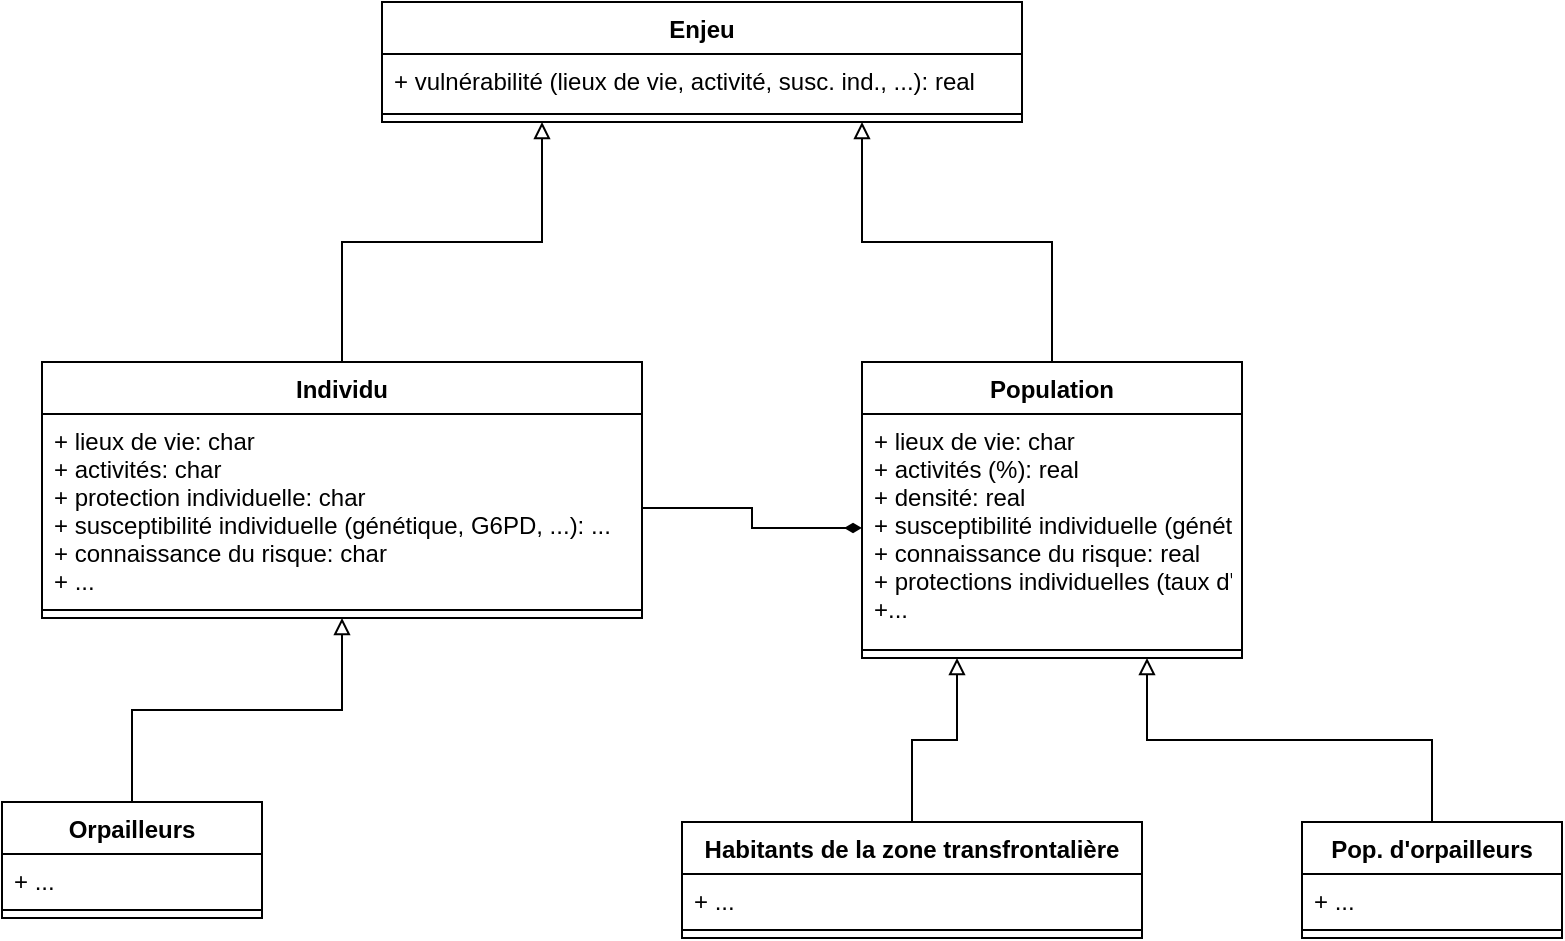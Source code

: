 <mxfile version="18.0.5" type="github">
  <diagram id="p6t1xGRjiH8hZAtJBaEH" name="Page-1">
    <mxGraphModel dx="1355" dy="777" grid="1" gridSize="10" guides="1" tooltips="1" connect="1" arrows="1" fold="1" page="1" pageScale="1" pageWidth="827" pageHeight="1169" math="0" shadow="0">
      <root>
        <mxCell id="0" />
        <mxCell id="1" parent="0" />
        <mxCell id="fkNfoiBsVdpP70R4Vi2L-1" value="Enjeu" style="swimlane;fontStyle=1;align=center;verticalAlign=top;childLayout=stackLayout;horizontal=1;startSize=26;horizontalStack=0;resizeParent=1;resizeParentMax=0;resizeLast=0;collapsible=1;marginBottom=0;" vertex="1" parent="1">
          <mxGeometry x="210" y="190" width="320" height="60" as="geometry" />
        </mxCell>
        <mxCell id="fkNfoiBsVdpP70R4Vi2L-2" value="+ vulnérabilité (lieux de vie, activité, susc. ind., ...): real" style="text;strokeColor=none;fillColor=none;align=left;verticalAlign=top;spacingLeft=4;spacingRight=4;overflow=hidden;rotatable=0;points=[[0,0.5],[1,0.5]];portConstraint=eastwest;" vertex="1" parent="fkNfoiBsVdpP70R4Vi2L-1">
          <mxGeometry y="26" width="320" height="26" as="geometry" />
        </mxCell>
        <mxCell id="fkNfoiBsVdpP70R4Vi2L-3" value="" style="line;strokeWidth=1;fillColor=none;align=left;verticalAlign=middle;spacingTop=-1;spacingLeft=3;spacingRight=3;rotatable=0;labelPosition=right;points=[];portConstraint=eastwest;" vertex="1" parent="fkNfoiBsVdpP70R4Vi2L-1">
          <mxGeometry y="52" width="320" height="8" as="geometry" />
        </mxCell>
        <mxCell id="fkNfoiBsVdpP70R4Vi2L-10" style="edgeStyle=orthogonalEdgeStyle;rounded=0;orthogonalLoop=1;jettySize=auto;html=1;exitX=0.5;exitY=0;exitDx=0;exitDy=0;entryX=0.25;entryY=1;entryDx=0;entryDy=0;endArrow=block;endFill=0;" edge="1" parent="1" source="fkNfoiBsVdpP70R4Vi2L-4" target="fkNfoiBsVdpP70R4Vi2L-1">
          <mxGeometry relative="1" as="geometry" />
        </mxCell>
        <mxCell id="fkNfoiBsVdpP70R4Vi2L-4" value="Individu" style="swimlane;fontStyle=1;align=center;verticalAlign=top;childLayout=stackLayout;horizontal=1;startSize=26;horizontalStack=0;resizeParent=1;resizeParentMax=0;resizeLast=0;collapsible=1;marginBottom=0;" vertex="1" parent="1">
          <mxGeometry x="40" y="370" width="300" height="128" as="geometry" />
        </mxCell>
        <mxCell id="fkNfoiBsVdpP70R4Vi2L-5" value="+ lieux de vie: char&#xa;+ activités: char&#xa;+ protection individuelle: char&#xa;+ susceptibilité individuelle (génétique, G6PD, ...): ...&#xa;+ connaissance du risque: char&#xa;+ ..." style="text;strokeColor=none;fillColor=none;align=left;verticalAlign=top;spacingLeft=4;spacingRight=4;overflow=hidden;rotatable=0;points=[[0,0.5],[1,0.5]];portConstraint=eastwest;" vertex="1" parent="fkNfoiBsVdpP70R4Vi2L-4">
          <mxGeometry y="26" width="300" height="94" as="geometry" />
        </mxCell>
        <mxCell id="fkNfoiBsVdpP70R4Vi2L-6" value="" style="line;strokeWidth=1;fillColor=none;align=left;verticalAlign=middle;spacingTop=-1;spacingLeft=3;spacingRight=3;rotatable=0;labelPosition=right;points=[];portConstraint=eastwest;" vertex="1" parent="fkNfoiBsVdpP70R4Vi2L-4">
          <mxGeometry y="120" width="300" height="8" as="geometry" />
        </mxCell>
        <mxCell id="fkNfoiBsVdpP70R4Vi2L-11" style="edgeStyle=orthogonalEdgeStyle;rounded=0;orthogonalLoop=1;jettySize=auto;html=1;exitX=0.5;exitY=0;exitDx=0;exitDy=0;entryX=0.75;entryY=1;entryDx=0;entryDy=0;endArrow=block;endFill=0;" edge="1" parent="1" source="fkNfoiBsVdpP70R4Vi2L-7" target="fkNfoiBsVdpP70R4Vi2L-1">
          <mxGeometry relative="1" as="geometry" />
        </mxCell>
        <mxCell id="fkNfoiBsVdpP70R4Vi2L-7" value="Population" style="swimlane;fontStyle=1;align=center;verticalAlign=top;childLayout=stackLayout;horizontal=1;startSize=26;horizontalStack=0;resizeParent=1;resizeParentMax=0;resizeLast=0;collapsible=1;marginBottom=0;" vertex="1" parent="1">
          <mxGeometry x="450" y="370" width="190" height="148" as="geometry" />
        </mxCell>
        <mxCell id="fkNfoiBsVdpP70R4Vi2L-8" value="+ lieux de vie: char&#xa;+ activités (%): real&#xa;+ densité: real&#xa;+ susceptibilité individuelle (génétique, G6PD, ...) (taux): real&#xa;+ connaissance du risque: real&#xa;+ protections individuelles (taux d&#39;utilisation): real&#xa;+..." style="text;strokeColor=none;fillColor=none;align=left;verticalAlign=top;spacingLeft=4;spacingRight=4;overflow=hidden;rotatable=0;points=[[0,0.5],[1,0.5]];portConstraint=eastwest;" vertex="1" parent="fkNfoiBsVdpP70R4Vi2L-7">
          <mxGeometry y="26" width="190" height="114" as="geometry" />
        </mxCell>
        <mxCell id="fkNfoiBsVdpP70R4Vi2L-9" value="" style="line;strokeWidth=1;fillColor=none;align=left;verticalAlign=middle;spacingTop=-1;spacingLeft=3;spacingRight=3;rotatable=0;labelPosition=right;points=[];portConstraint=eastwest;" vertex="1" parent="fkNfoiBsVdpP70R4Vi2L-7">
          <mxGeometry y="140" width="190" height="8" as="geometry" />
        </mxCell>
        <mxCell id="fkNfoiBsVdpP70R4Vi2L-18" style="edgeStyle=orthogonalEdgeStyle;rounded=0;orthogonalLoop=1;jettySize=auto;html=1;exitX=0.5;exitY=0;exitDx=0;exitDy=0;entryX=0.25;entryY=1;entryDx=0;entryDy=0;endArrow=block;endFill=0;" edge="1" parent="1" source="fkNfoiBsVdpP70R4Vi2L-12" target="fkNfoiBsVdpP70R4Vi2L-7">
          <mxGeometry relative="1" as="geometry" />
        </mxCell>
        <mxCell id="fkNfoiBsVdpP70R4Vi2L-12" value="Habitants de la zone transfrontalière" style="swimlane;fontStyle=1;align=center;verticalAlign=top;childLayout=stackLayout;horizontal=1;startSize=26;horizontalStack=0;resizeParent=1;resizeParentMax=0;resizeLast=0;collapsible=1;marginBottom=0;" vertex="1" parent="1">
          <mxGeometry x="360" y="600" width="230" height="58" as="geometry" />
        </mxCell>
        <mxCell id="fkNfoiBsVdpP70R4Vi2L-13" value="+ ..." style="text;strokeColor=none;fillColor=none;align=left;verticalAlign=top;spacingLeft=4;spacingRight=4;overflow=hidden;rotatable=0;points=[[0,0.5],[1,0.5]];portConstraint=eastwest;" vertex="1" parent="fkNfoiBsVdpP70R4Vi2L-12">
          <mxGeometry y="26" width="230" height="24" as="geometry" />
        </mxCell>
        <mxCell id="fkNfoiBsVdpP70R4Vi2L-14" value="" style="line;strokeWidth=1;fillColor=none;align=left;verticalAlign=middle;spacingTop=-1;spacingLeft=3;spacingRight=3;rotatable=0;labelPosition=right;points=[];portConstraint=eastwest;" vertex="1" parent="fkNfoiBsVdpP70R4Vi2L-12">
          <mxGeometry y="50" width="230" height="8" as="geometry" />
        </mxCell>
        <mxCell id="fkNfoiBsVdpP70R4Vi2L-19" style="edgeStyle=orthogonalEdgeStyle;rounded=0;orthogonalLoop=1;jettySize=auto;html=1;exitX=0.5;exitY=0;exitDx=0;exitDy=0;entryX=0.75;entryY=1;entryDx=0;entryDy=0;endArrow=block;endFill=0;" edge="1" parent="1" source="fkNfoiBsVdpP70R4Vi2L-15" target="fkNfoiBsVdpP70R4Vi2L-7">
          <mxGeometry relative="1" as="geometry" />
        </mxCell>
        <mxCell id="fkNfoiBsVdpP70R4Vi2L-15" value="Pop. d&#39;orpailleurs" style="swimlane;fontStyle=1;align=center;verticalAlign=top;childLayout=stackLayout;horizontal=1;startSize=26;horizontalStack=0;resizeParent=1;resizeParentMax=0;resizeLast=0;collapsible=1;marginBottom=0;" vertex="1" parent="1">
          <mxGeometry x="670" y="600" width="130" height="58" as="geometry" />
        </mxCell>
        <mxCell id="fkNfoiBsVdpP70R4Vi2L-16" value="+ ..." style="text;strokeColor=none;fillColor=none;align=left;verticalAlign=top;spacingLeft=4;spacingRight=4;overflow=hidden;rotatable=0;points=[[0,0.5],[1,0.5]];portConstraint=eastwest;" vertex="1" parent="fkNfoiBsVdpP70R4Vi2L-15">
          <mxGeometry y="26" width="130" height="24" as="geometry" />
        </mxCell>
        <mxCell id="fkNfoiBsVdpP70R4Vi2L-17" value="" style="line;strokeWidth=1;fillColor=none;align=left;verticalAlign=middle;spacingTop=-1;spacingLeft=3;spacingRight=3;rotatable=0;labelPosition=right;points=[];portConstraint=eastwest;" vertex="1" parent="fkNfoiBsVdpP70R4Vi2L-15">
          <mxGeometry y="50" width="130" height="8" as="geometry" />
        </mxCell>
        <mxCell id="fkNfoiBsVdpP70R4Vi2L-20" style="edgeStyle=orthogonalEdgeStyle;rounded=0;orthogonalLoop=1;jettySize=auto;html=1;exitX=1;exitY=0.5;exitDx=0;exitDy=0;entryX=0;entryY=0.5;entryDx=0;entryDy=0;endArrow=diamondThin;endFill=1;" edge="1" parent="1" source="fkNfoiBsVdpP70R4Vi2L-5" target="fkNfoiBsVdpP70R4Vi2L-8">
          <mxGeometry relative="1" as="geometry" />
        </mxCell>
        <mxCell id="fkNfoiBsVdpP70R4Vi2L-24" style="edgeStyle=orthogonalEdgeStyle;rounded=0;orthogonalLoop=1;jettySize=auto;html=1;exitX=0.5;exitY=0;exitDx=0;exitDy=0;entryX=0.5;entryY=1;entryDx=0;entryDy=0;endArrow=block;endFill=0;" edge="1" parent="1" source="fkNfoiBsVdpP70R4Vi2L-21" target="fkNfoiBsVdpP70R4Vi2L-4">
          <mxGeometry relative="1" as="geometry" />
        </mxCell>
        <mxCell id="fkNfoiBsVdpP70R4Vi2L-21" value="Orpailleurs" style="swimlane;fontStyle=1;align=center;verticalAlign=top;childLayout=stackLayout;horizontal=1;startSize=26;horizontalStack=0;resizeParent=1;resizeParentMax=0;resizeLast=0;collapsible=1;marginBottom=0;" vertex="1" parent="1">
          <mxGeometry x="20" y="590" width="130" height="58" as="geometry" />
        </mxCell>
        <mxCell id="fkNfoiBsVdpP70R4Vi2L-22" value="+ ..." style="text;strokeColor=none;fillColor=none;align=left;verticalAlign=top;spacingLeft=4;spacingRight=4;overflow=hidden;rotatable=0;points=[[0,0.5],[1,0.5]];portConstraint=eastwest;" vertex="1" parent="fkNfoiBsVdpP70R4Vi2L-21">
          <mxGeometry y="26" width="130" height="24" as="geometry" />
        </mxCell>
        <mxCell id="fkNfoiBsVdpP70R4Vi2L-23" value="" style="line;strokeWidth=1;fillColor=none;align=left;verticalAlign=middle;spacingTop=-1;spacingLeft=3;spacingRight=3;rotatable=0;labelPosition=right;points=[];portConstraint=eastwest;" vertex="1" parent="fkNfoiBsVdpP70R4Vi2L-21">
          <mxGeometry y="50" width="130" height="8" as="geometry" />
        </mxCell>
      </root>
    </mxGraphModel>
  </diagram>
</mxfile>
